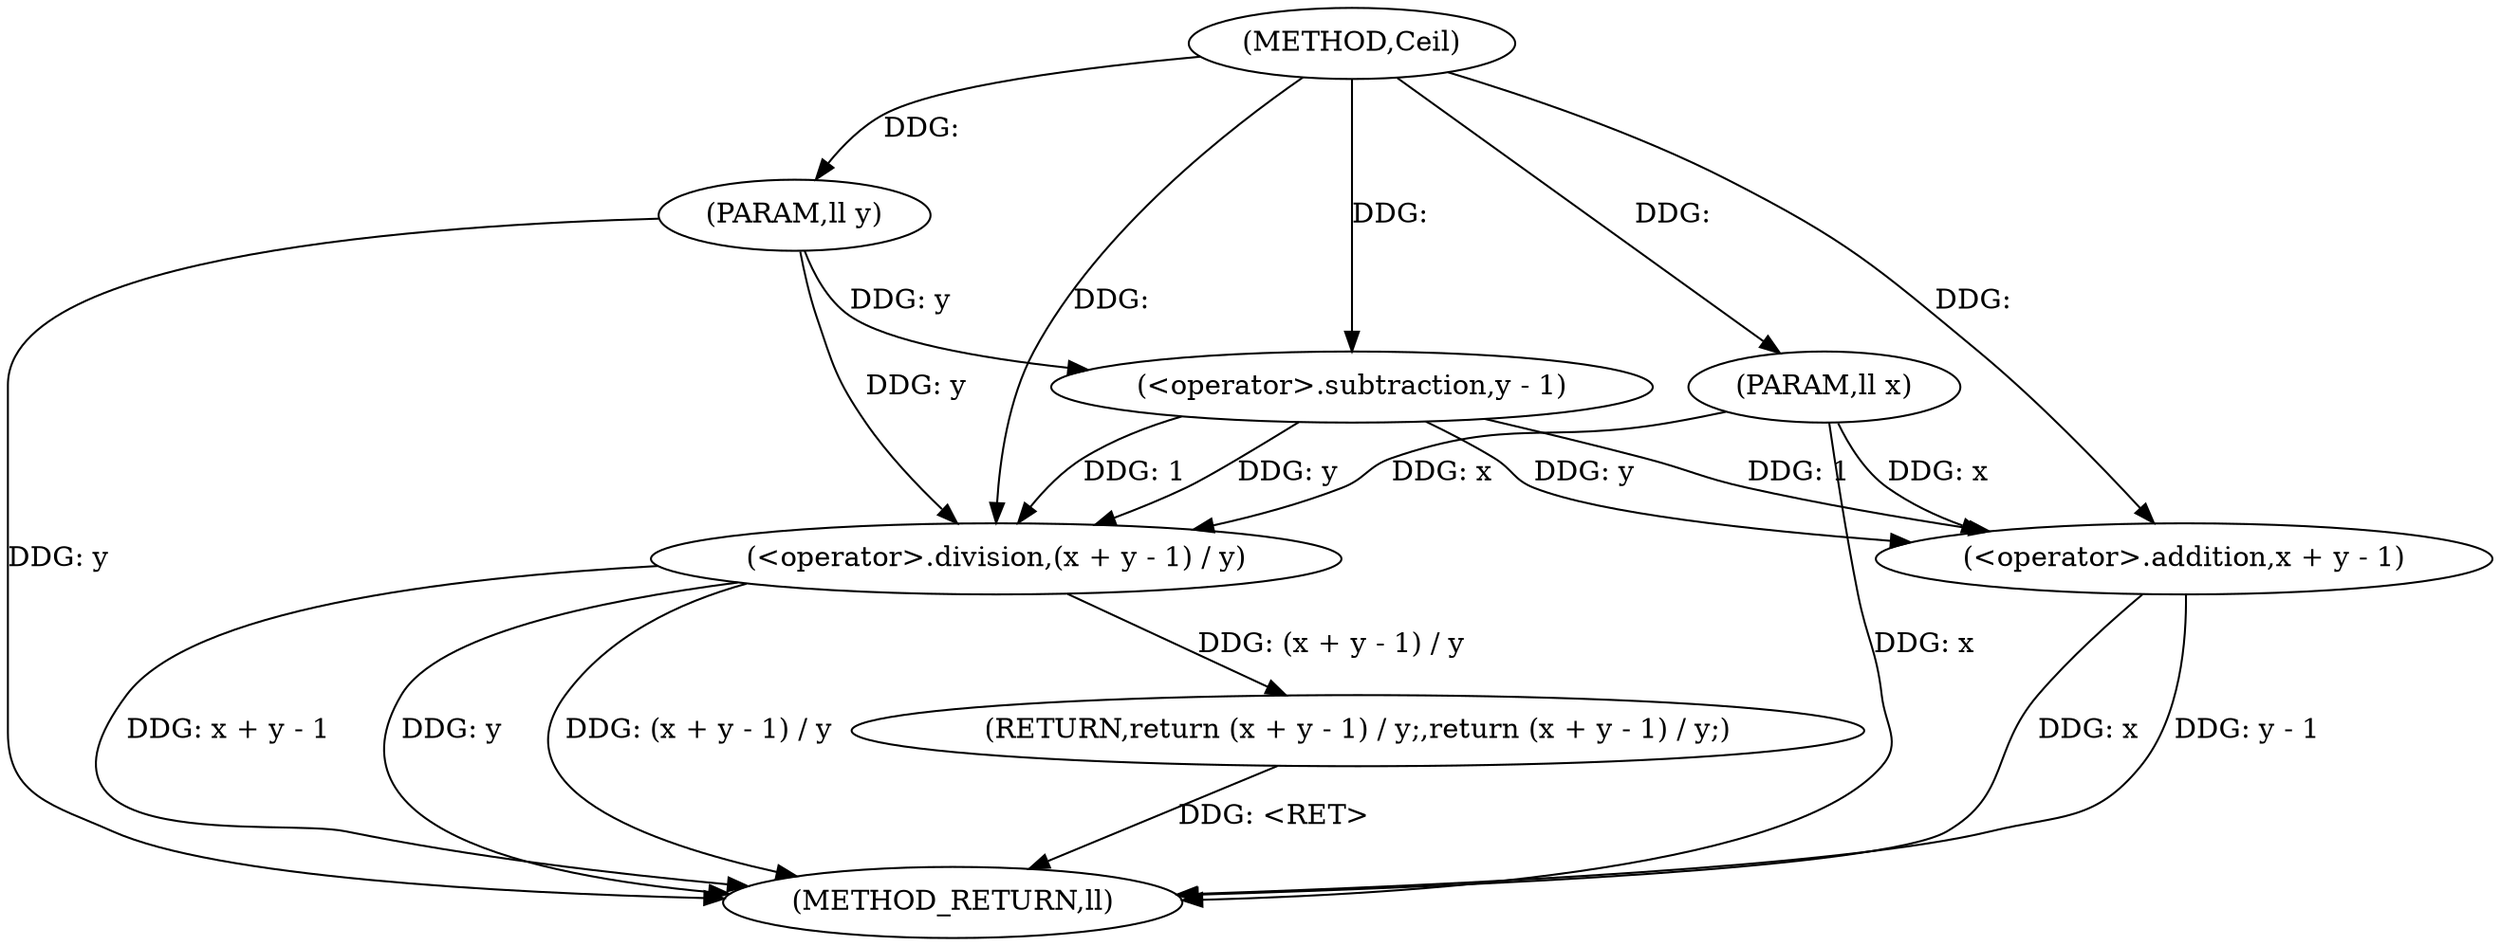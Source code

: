 digraph "Ceil" {  
"1000135" [label = "(METHOD,Ceil)" ]
"1000147" [label = "(METHOD_RETURN,ll)" ]
"1000136" [label = "(PARAM,ll x)" ]
"1000137" [label = "(PARAM,ll y)" ]
"1000139" [label = "(RETURN,return (x + y - 1) / y;,return (x + y - 1) / y;)" ]
"1000140" [label = "(<operator>.division,(x + y - 1) / y)" ]
"1000141" [label = "(<operator>.addition,x + y - 1)" ]
"1000143" [label = "(<operator>.subtraction,y - 1)" ]
  "1000136" -> "1000147"  [ label = "DDG: x"] 
  "1000137" -> "1000147"  [ label = "DDG: y"] 
  "1000141" -> "1000147"  [ label = "DDG: x"] 
  "1000141" -> "1000147"  [ label = "DDG: y - 1"] 
  "1000140" -> "1000147"  [ label = "DDG: x + y - 1"] 
  "1000140" -> "1000147"  [ label = "DDG: y"] 
  "1000140" -> "1000147"  [ label = "DDG: (x + y - 1) / y"] 
  "1000139" -> "1000147"  [ label = "DDG: <RET>"] 
  "1000135" -> "1000136"  [ label = "DDG: "] 
  "1000135" -> "1000137"  [ label = "DDG: "] 
  "1000140" -> "1000139"  [ label = "DDG: (x + y - 1) / y"] 
  "1000136" -> "1000140"  [ label = "DDG: x"] 
  "1000135" -> "1000140"  [ label = "DDG: "] 
  "1000143" -> "1000140"  [ label = "DDG: 1"] 
  "1000143" -> "1000140"  [ label = "DDG: y"] 
  "1000137" -> "1000140"  [ label = "DDG: y"] 
  "1000136" -> "1000141"  [ label = "DDG: x"] 
  "1000135" -> "1000141"  [ label = "DDG: "] 
  "1000143" -> "1000141"  [ label = "DDG: 1"] 
  "1000143" -> "1000141"  [ label = "DDG: y"] 
  "1000137" -> "1000143"  [ label = "DDG: y"] 
  "1000135" -> "1000143"  [ label = "DDG: "] 
}
